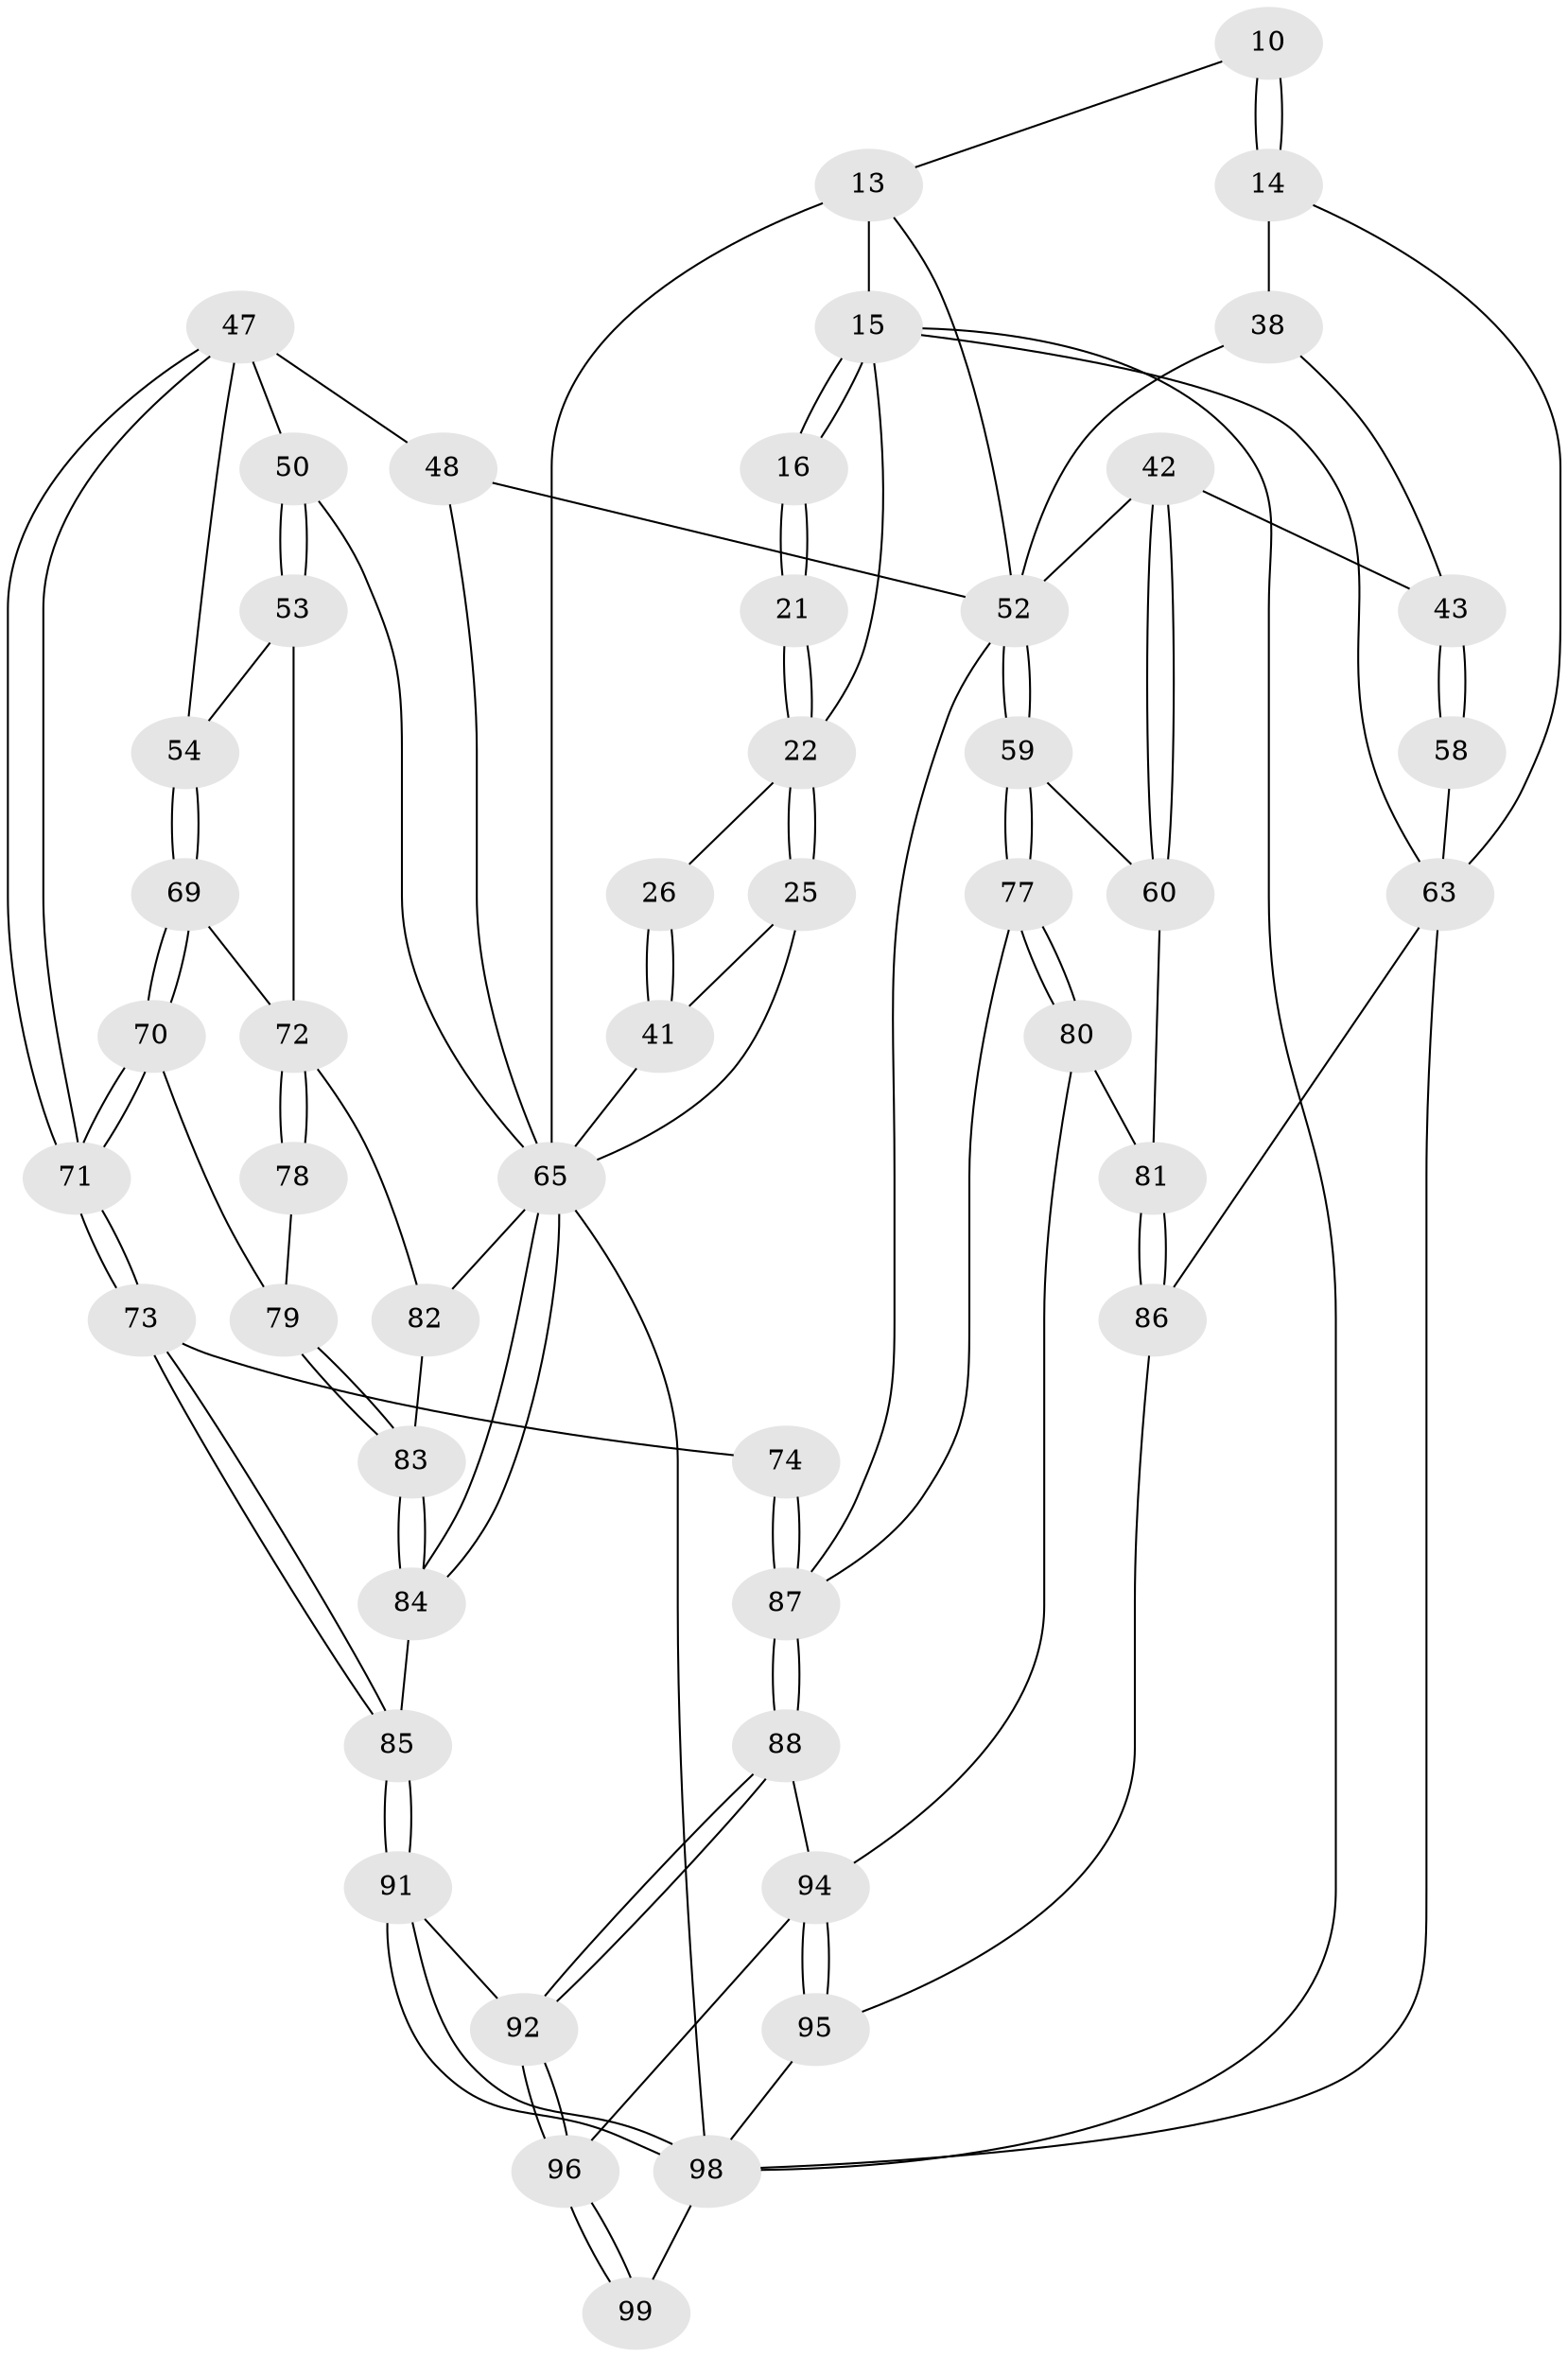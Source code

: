 // original degree distribution, {3: 0.020202020202020204, 4: 0.20202020202020202, 6: 0.1717171717171717, 5: 0.6060606060606061}
// Generated by graph-tools (version 1.1) at 2025/02/03/09/25 05:02:08]
// undirected, 49 vertices, 111 edges
graph export_dot {
graph [start="1"]
  node [color=gray90,style=filled];
  10 [pos="+0.4766998798026903+0.08127565716786467"];
  13 [pos="+0.5693759835965799+0.15834527660831169",super="+9+12"];
  14 [pos="+0.28284940422532145+0.12173028094242819",super="+8"];
  15 [pos="+0.8846474285298228+0",super="+4+11"];
  16 [pos="+0.6865934198031737+0.1437701194645132"];
  21 [pos="+0.7302085041491045+0.16266646037285437"];
  22 [pos="+0.780267631853488+0.22109090939718012",super="+19+20+18"];
  25 [pos="+0.7807529145403307+0.2223071566850271",super="+24"];
  26 [pos="+1+0.17377704270218147"];
  38 [pos="+0.23208378247973718+0.14396015201169948",super="+31"];
  41 [pos="+1+0.402673320796431",super="+39+32"];
  42 [pos="+0.13719201038897308+0.3792630130159807"];
  43 [pos="+0+0.23376840933657664"];
  47 [pos="+0.5827833598124743+0.4624537071064316",super="+46+45"];
  48 [pos="+0.5724758022973154+0.457909634402569",super="+37"];
  50 [pos="+0.7882468131197936+0.44001348790922845",super="+44"];
  52 [pos="+0.4164893232026571+0.3611537096878866",super="+30+51"];
  53 [pos="+0.7653114798541195+0.45103518634917944"];
  54 [pos="+0.7423345810171573+0.45310036620307786"];
  58 [pos="+0+0.20702774199842092"];
  59 [pos="+0.1965542561990717+0.5016451020035017"];
  60 [pos="+0.1718844892656613+0.4936962896253508"];
  63 [pos="+0+0.6714118629000176",super="+5"];
  65 [pos="+1+1",super="+56+57+49"];
  69 [pos="+0.7133627586355366+0.5470396459970164"];
  70 [pos="+0.6789903056748119+0.5730000514979675"];
  71 [pos="+0.6300974651562518+0.5819928204393825"];
  72 [pos="+0.7157321629944359+0.5473881351382199",super="+68+67"];
  73 [pos="+0.5912649603070319+0.6932059611030684"];
  74 [pos="+0.482213766587252+0.6735795150267382"];
  77 [pos="+0.28134596688457214+0.5942734236939279"];
  78 [pos="+0.7680282687546481+0.575469491992935"];
  79 [pos="+0.7307664392577283+0.6056325991632936"];
  80 [pos="+0.24506861636092145+0.7212545143379278"];
  81 [pos="+0.16065543397049142+0.6478026041505665",super="+61"];
  82 [pos="+0.8776112229148383+0.6376803717574816",super="+66"];
  83 [pos="+0.8188382256579121+0.715811459658954"];
  84 [pos="+0.8002080559919619+0.7566976344872617"];
  85 [pos="+0.6712335138235683+0.8044514100399056"];
  86 [pos="+0+0.7009119680960839",super="+62"];
  87 [pos="+0.40799586992845716+0.7511570975882986",super="+76+75"];
  88 [pos="+0.38648781316156117+0.7782359764412117"];
  91 [pos="+0.6704165840227201+0.8066960155433051"];
  92 [pos="+0.47335975334930014+0.8895702182176396"];
  94 [pos="+0.2905418741378494+0.9185495293198539",super="+89+90"];
  95 [pos="+0.1641788530699251+1",super="+93"];
  96 [pos="+0.4672016543661675+0.9087827827818212"];
  98 [pos="+0.7188322729549427+1",super="+97"];
  99 [pos="+0.4648560755299333+1"];
  10 -- 14 [weight=2];
  10 -- 14;
  10 -- 13;
  13 -- 15 [weight=2];
  13 -- 52;
  13 -- 65;
  14 -- 63;
  14 -- 38 [weight=2];
  15 -- 16 [weight=2];
  15 -- 16;
  15 -- 22 [weight=2];
  15 -- 63;
  15 -- 98;
  16 -- 21;
  16 -- 21;
  21 -- 22 [weight=2];
  21 -- 22;
  22 -- 25 [weight=2];
  22 -- 25;
  22 -- 26;
  25 -- 41 [weight=2];
  25 -- 65;
  26 -- 41 [weight=2];
  26 -- 41;
  38 -- 43;
  38 -- 52;
  41 -- 65 [weight=2];
  42 -- 43;
  42 -- 60;
  42 -- 60;
  42 -- 52;
  43 -- 58;
  43 -- 58;
  47 -- 48 [weight=2];
  47 -- 71;
  47 -- 71;
  47 -- 54;
  47 -- 50;
  48 -- 52 [weight=2];
  48 -- 65;
  50 -- 53;
  50 -- 53;
  50 -- 65 [weight=2];
  52 -- 59;
  52 -- 59;
  52 -- 87;
  53 -- 54;
  53 -- 72;
  54 -- 69;
  54 -- 69;
  58 -- 63 [weight=2];
  59 -- 60;
  59 -- 77;
  59 -- 77;
  60 -- 81;
  63 -- 86;
  63 -- 98;
  65 -- 84;
  65 -- 84;
  65 -- 98;
  65 -- 82 [weight=2];
  69 -- 70;
  69 -- 70;
  69 -- 72;
  70 -- 71;
  70 -- 71;
  70 -- 79;
  71 -- 73;
  71 -- 73;
  72 -- 78 [weight=2];
  72 -- 78;
  72 -- 82;
  73 -- 74;
  73 -- 85;
  73 -- 85;
  74 -- 87 [weight=2];
  74 -- 87;
  77 -- 80;
  77 -- 80;
  77 -- 87;
  78 -- 79;
  79 -- 83;
  79 -- 83;
  80 -- 81;
  80 -- 94;
  81 -- 86 [weight=2];
  81 -- 86;
  82 -- 83;
  83 -- 84;
  83 -- 84;
  84 -- 85;
  85 -- 91;
  85 -- 91;
  86 -- 95;
  87 -- 88;
  87 -- 88;
  88 -- 92;
  88 -- 92;
  88 -- 94;
  91 -- 92;
  91 -- 98;
  91 -- 98;
  92 -- 96;
  92 -- 96;
  94 -- 95 [weight=2];
  94 -- 95;
  94 -- 96;
  95 -- 98;
  96 -- 99;
  96 -- 99;
  98 -- 99 [weight=2];
}
